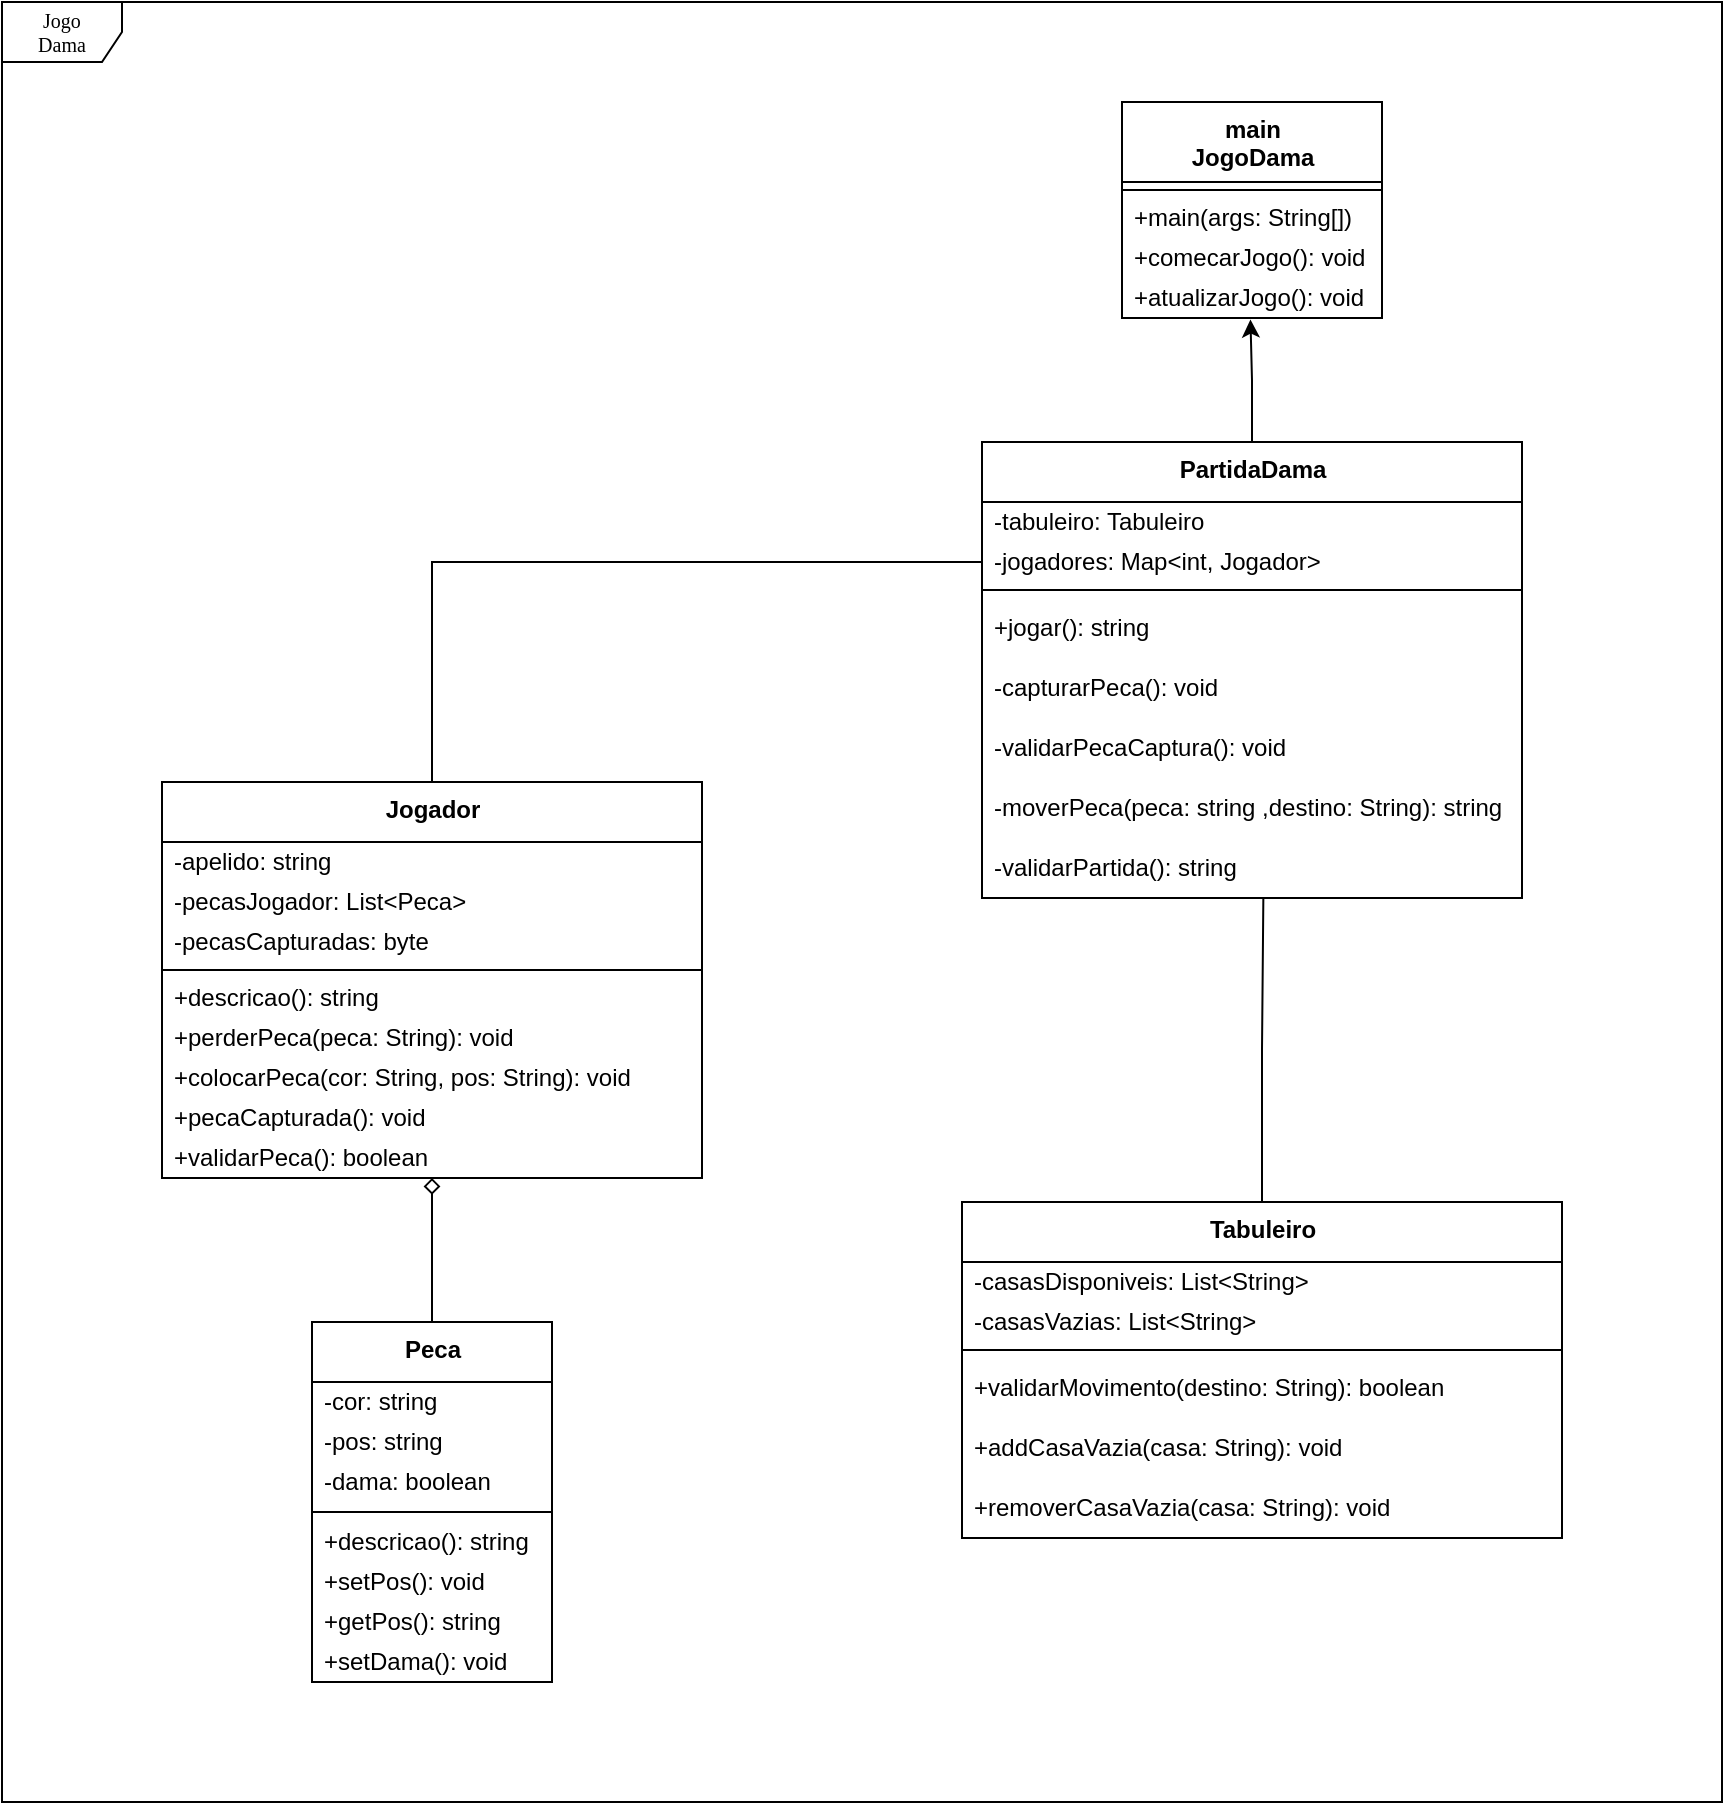 <mxfile version="21.0.6" type="device"><diagram name="Page-1" id="c4acf3e9-155e-7222-9cf6-157b1a14988f"><mxGraphModel dx="2643" dy="2055" grid="1" gridSize="10" guides="1" tooltips="1" connect="1" arrows="1" fold="1" page="1" pageScale="1" pageWidth="850" pageHeight="1100" background="none" math="0" shadow="0"><root><mxCell id="0"/><mxCell id="1" parent="0"/><mxCell id="17acba5748e5396b-1" value="Jogo&lt;br&gt;Dama" style="shape=umlFrame;whiteSpace=wrap;html=1;rounded=0;shadow=0;comic=0;labelBackgroundColor=none;strokeWidth=1;fontFamily=Verdana;fontSize=10;align=center;" parent="1" vertex="1"><mxGeometry x="-450" y="-240" width="860" height="900" as="geometry"/></mxCell><mxCell id="5d2195bd80daf111-38" style="edgeStyle=orthogonalEdgeStyle;rounded=0;html=1;dashed=1;labelBackgroundColor=none;startFill=0;endArrow=open;endFill=0;endSize=10;fontFamily=Verdana;fontSize=10;" parent="1" edge="1"><mxGeometry relative="1" as="geometry"><Array as="points"><mxPoint x="590" y="721"/></Array><mxPoint x="650" y="721" as="sourcePoint"/></mxGeometry></mxCell><mxCell id="5d2195bd80daf111-40" style="edgeStyle=orthogonalEdgeStyle;rounded=0;html=1;dashed=1;labelBackgroundColor=none;startFill=0;endArrow=open;endFill=0;endSize=10;fontFamily=Verdana;fontSize=10;" parent="1" edge="1"><mxGeometry relative="1" as="geometry"><Array as="points"/><mxPoint x="730" y="838" as="targetPoint"/></mxGeometry></mxCell><mxCell id="5d2195bd80daf111-39" style="edgeStyle=orthogonalEdgeStyle;rounded=0;html=1;dashed=1;labelBackgroundColor=none;startFill=0;endArrow=open;endFill=0;endSize=10;fontFamily=Verdana;fontSize=10;" parent="1" edge="1"><mxGeometry relative="1" as="geometry"><mxPoint x="730" y="948" as="sourcePoint"/></mxGeometry></mxCell><mxCell id="5d2195bd80daf111-35" style="edgeStyle=orthogonalEdgeStyle;rounded=0;html=1;dashed=1;labelBackgroundColor=none;startFill=0;endArrow=open;endFill=0;endSize=10;fontFamily=Verdana;fontSize=10;" parent="1" edge="1"><mxGeometry relative="1" as="geometry"><Array as="points"><mxPoint x="545" y="970"/><mxPoint x="545" y="970"/></Array><mxPoint x="545" y="963" as="sourcePoint"/></mxGeometry></mxCell><mxCell id="5d2195bd80daf111-34" style="edgeStyle=orthogonalEdgeStyle;rounded=0;html=1;dashed=1;labelBackgroundColor=none;startFill=0;endArrow=open;endFill=0;endSize=10;fontFamily=Verdana;fontSize=10;" parent="1" edge="1"><mxGeometry relative="1" as="geometry"><Array as="points"><mxPoint x="410" y="1029"/><mxPoint x="410" y="1029"/></Array><mxPoint x="380" y="1029" as="sourcePoint"/></mxGeometry></mxCell><mxCell id="5d2195bd80daf111-26" style="edgeStyle=orthogonalEdgeStyle;rounded=0;html=1;dashed=1;labelBackgroundColor=none;startFill=0;endArrow=open;endFill=0;endSize=10;fontFamily=Verdana;fontSize=10;" parent="1" edge="1"><mxGeometry relative="1" as="geometry"><Array as="points"/><mxPoint x="640" y="300" as="sourcePoint"/></mxGeometry></mxCell><mxCell id="5d2195bd80daf111-21" style="edgeStyle=orthogonalEdgeStyle;rounded=0;html=1;labelBackgroundColor=none;startFill=0;endArrow=open;endFill=0;endSize=10;fontFamily=Verdana;fontSize=10;dashed=1;" parent="1" edge="1"><mxGeometry relative="1" as="geometry"><mxPoint x="350" y="97" as="targetPoint"/></mxGeometry></mxCell><mxCell id="5d2195bd80daf111-22" style="edgeStyle=orthogonalEdgeStyle;rounded=0;html=1;exitX=1;exitY=0.75;dashed=1;labelBackgroundColor=none;startFill=0;endArrow=open;endFill=0;endSize=10;fontFamily=Verdana;fontSize=10;" parent="1" edge="1"><mxGeometry relative="1" as="geometry"><Array as="points"><mxPoint x="530" y="192"/><mxPoint x="530" y="142"/></Array><mxPoint x="250" y="192" as="sourcePoint"/></mxGeometry></mxCell><mxCell id="5d2195bd80daf111-23" style="edgeStyle=orthogonalEdgeStyle;rounded=0;html=1;dashed=1;labelBackgroundColor=none;startFill=0;endArrow=open;endFill=0;endSize=10;fontFamily=Verdana;fontSize=10;" parent="1" edge="1"><mxGeometry relative="1" as="geometry"><Array as="points"><mxPoint x="320" y="290"/><mxPoint x="320" y="120"/></Array><mxPoint x="350" y="120" as="targetPoint"/></mxGeometry></mxCell><mxCell id="5d2195bd80daf111-24" style="edgeStyle=orthogonalEdgeStyle;rounded=0;html=1;dashed=1;labelBackgroundColor=none;startFill=0;endArrow=open;endFill=0;endSize=10;fontFamily=Verdana;fontSize=10;" parent="1" edge="1"><mxGeometry relative="1" as="geometry"><Array as="points"><mxPoint x="350" y="310"/><mxPoint x="350" y="210"/><mxPoint x="550" y="210"/><mxPoint x="550" y="160"/></Array><mxPoint x="580" y="160" as="targetPoint"/></mxGeometry></mxCell><mxCell id="5d2195bd80daf111-25" style="edgeStyle=orthogonalEdgeStyle;rounded=0;html=1;dashed=1;labelBackgroundColor=none;startFill=0;endArrow=open;endFill=0;endSize=10;fontFamily=Verdana;fontSize=10;" parent="1" edge="1"><mxGeometry relative="1" as="geometry"><Array as="points"><mxPoint x="370" y="340"/><mxPoint x="370" y="300"/></Array><mxPoint x="250" y="340" as="sourcePoint"/></mxGeometry></mxCell><mxCell id="5d2195bd80daf111-27" style="edgeStyle=orthogonalEdgeStyle;rounded=0;html=1;exitX=1;exitY=0.75;dashed=1;labelBackgroundColor=none;startFill=0;endArrow=open;endFill=0;endSize=10;fontFamily=Verdana;fontSize=10;" parent="1" edge="1"><mxGeometry relative="1" as="geometry"><Array as="points"><mxPoint x="320" y="375"/><mxPoint x="320" y="440"/></Array><mxPoint x="250" y="375" as="sourcePoint"/></mxGeometry></mxCell><mxCell id="5d2195bd80daf111-28" style="edgeStyle=orthogonalEdgeStyle;rounded=0;html=1;dashed=1;labelBackgroundColor=none;startFill=0;endArrow=open;endFill=0;endSize=10;fontFamily=Verdana;fontSize=10;" parent="1" edge="1"><mxGeometry relative="1" as="geometry"><Array as="points"><mxPoint x="320" y="490"/><mxPoint x="320" y="460"/></Array><mxPoint x="250" y="490" as="sourcePoint"/></mxGeometry></mxCell><mxCell id="5d2195bd80daf111-29" style="edgeStyle=orthogonalEdgeStyle;rounded=0;html=1;dashed=1;labelBackgroundColor=none;startFill=0;endArrow=open;endFill=0;endSize=10;fontFamily=Verdana;fontSize=10;" parent="1" edge="1"><mxGeometry relative="1" as="geometry"><mxPoint x="250" y="520" as="sourcePoint"/></mxGeometry></mxCell><mxCell id="5d2195bd80daf111-31" style="edgeStyle=orthogonalEdgeStyle;rounded=0;html=1;dashed=1;labelBackgroundColor=none;startFill=0;endArrow=open;endFill=0;endSize=10;fontFamily=Verdana;fontSize=10;" parent="1" edge="1"><mxGeometry relative="1" as="geometry"><Array as="points"><mxPoint x="350" y="560"/><mxPoint x="350" y="560"/></Array><mxPoint x="250" y="560" as="sourcePoint"/></mxGeometry></mxCell><mxCell id="713Jy8k_KjDcERBPW5Wb-29" style="edgeStyle=orthogonalEdgeStyle;rounded=0;orthogonalLoop=1;jettySize=auto;html=1;entryX=0;entryY=0.5;entryDx=0;entryDy=0;endArrow=none;endFill=0;" parent="1" source="Keh9Md3Negp2viUMSGSl-1" target="713Jy8k_KjDcERBPW5Wb-4" edge="1"><mxGeometry relative="1" as="geometry"/></mxCell><mxCell id="Keh9Md3Negp2viUMSGSl-1" value="&lt;b&gt;Jogador&lt;/b&gt;" style="swimlane;fontStyle=0;align=center;verticalAlign=top;childLayout=stackLayout;horizontal=1;startSize=30;horizontalStack=0;resizeParent=1;resizeParentMax=0;resizeLast=0;collapsible=0;marginBottom=0;html=1;" parent="1" vertex="1"><mxGeometry x="-370" y="150" width="270" height="198" as="geometry"/></mxCell><mxCell id="Keh9Md3Negp2viUMSGSl-3" value="-apelido: string" style="text;html=1;strokeColor=none;fillColor=none;align=left;verticalAlign=middle;spacingLeft=4;spacingRight=4;overflow=hidden;rotatable=0;points=[[0,0.5],[1,0.5]];portConstraint=eastwest;" parent="Keh9Md3Negp2viUMSGSl-1" vertex="1"><mxGeometry y="30" width="270" height="20" as="geometry"/></mxCell><mxCell id="2wpgda565pO4SzIshCAj-7" value="-pecasJogador: List&amp;lt;Peca&amp;gt;" style="text;html=1;strokeColor=none;fillColor=none;align=left;verticalAlign=middle;spacingLeft=4;spacingRight=4;overflow=hidden;rotatable=0;points=[[0,0.5],[1,0.5]];portConstraint=eastwest;" parent="Keh9Md3Negp2viUMSGSl-1" vertex="1"><mxGeometry y="50" width="270" height="20" as="geometry"/></mxCell><mxCell id="713Jy8k_KjDcERBPW5Wb-8" value="-pecasCapturadas: byte" style="text;html=1;strokeColor=none;fillColor=none;align=left;verticalAlign=middle;spacingLeft=4;spacingRight=4;overflow=hidden;rotatable=0;points=[[0,0.5],[1,0.5]];portConstraint=eastwest;" parent="Keh9Md3Negp2viUMSGSl-1" vertex="1"><mxGeometry y="70" width="270" height="20" as="geometry"/></mxCell><mxCell id="Keh9Md3Negp2viUMSGSl-6" value="" style="line;strokeWidth=1;fillColor=none;align=left;verticalAlign=middle;spacingTop=-1;spacingLeft=3;spacingRight=3;rotatable=0;labelPosition=right;points=[];portConstraint=eastwest;" parent="Keh9Md3Negp2viUMSGSl-1" vertex="1"><mxGeometry y="90" width="270" height="8" as="geometry"/></mxCell><mxCell id="w4vNDvvcDiFYVZXinLCt-1" value="+descricao(): string" style="text;html=1;strokeColor=none;fillColor=none;align=left;verticalAlign=middle;spacingLeft=4;spacingRight=4;overflow=hidden;rotatable=0;points=[[0,0.5],[1,0.5]];portConstraint=eastwest;" parent="Keh9Md3Negp2viUMSGSl-1" vertex="1"><mxGeometry y="98" width="270" height="20" as="geometry"/></mxCell><mxCell id="qogbz3wFLKQBSqNioTML-4" value="+perderPeca(peca: String): void" style="text;html=1;strokeColor=none;fillColor=none;align=left;verticalAlign=middle;spacingLeft=4;spacingRight=4;overflow=hidden;rotatable=0;points=[[0,0.5],[1,0.5]];portConstraint=eastwest;" parent="Keh9Md3Negp2viUMSGSl-1" vertex="1"><mxGeometry y="118" width="270" height="20" as="geometry"/></mxCell><mxCell id="qogbz3wFLKQBSqNioTML-5" value="+colocarPeca(cor: String, pos: String): void" style="text;html=1;strokeColor=none;fillColor=none;align=left;verticalAlign=middle;spacingLeft=4;spacingRight=4;overflow=hidden;rotatable=0;points=[[0,0.5],[1,0.5]];portConstraint=eastwest;" parent="Keh9Md3Negp2viUMSGSl-1" vertex="1"><mxGeometry y="138" width="270" height="20" as="geometry"/></mxCell><mxCell id="qogbz3wFLKQBSqNioTML-67" value="+pecaCapturada(): void" style="text;html=1;strokeColor=none;fillColor=none;align=left;verticalAlign=middle;spacingLeft=4;spacingRight=4;overflow=hidden;rotatable=0;points=[[0,0.5],[1,0.5]];portConstraint=eastwest;" parent="Keh9Md3Negp2viUMSGSl-1" vertex="1"><mxGeometry y="158" width="270" height="20" as="geometry"/></mxCell><mxCell id="qogbz3wFLKQBSqNioTML-6" value="+validarPeca(): boolean" style="text;html=1;strokeColor=none;fillColor=none;align=left;verticalAlign=middle;spacingLeft=4;spacingRight=4;overflow=hidden;rotatable=0;points=[[0,0.5],[1,0.5]];portConstraint=eastwest;" parent="Keh9Md3Negp2viUMSGSl-1" vertex="1"><mxGeometry y="178" width="270" height="20" as="geometry"/></mxCell><mxCell id="2wpgda565pO4SzIshCAj-16" style="edgeStyle=orthogonalEdgeStyle;rounded=0;orthogonalLoop=1;jettySize=auto;html=1;exitX=0.5;exitY=0;exitDx=0;exitDy=0;entryX=0.5;entryY=1;entryDx=0;entryDy=0;endArrow=diamond;endFill=0;" parent="1" source="Keh9Md3Negp2viUMSGSl-9" target="Keh9Md3Negp2viUMSGSl-1" edge="1"><mxGeometry relative="1" as="geometry"/></mxCell><mxCell id="Keh9Md3Negp2viUMSGSl-9" value="&lt;b&gt;Peca&lt;/b&gt;" style="swimlane;fontStyle=0;align=center;verticalAlign=top;childLayout=stackLayout;horizontal=1;startSize=30;horizontalStack=0;resizeParent=1;resizeParentMax=0;resizeLast=0;collapsible=0;marginBottom=0;html=1;" parent="1" vertex="1"><mxGeometry x="-295" y="420" width="120" height="180" as="geometry"/></mxCell><mxCell id="Keh9Md3Negp2viUMSGSl-11" value="-cor: string" style="text;html=1;strokeColor=none;fillColor=none;align=left;verticalAlign=middle;spacingLeft=4;spacingRight=4;overflow=hidden;rotatable=0;points=[[0,0.5],[1,0.5]];portConstraint=eastwest;" parent="Keh9Md3Negp2viUMSGSl-9" vertex="1"><mxGeometry y="30" width="120" height="20" as="geometry"/></mxCell><mxCell id="IvOtQpHJePnwfla1mtjh-27" value="-pos: string" style="text;html=1;strokeColor=none;fillColor=none;align=left;verticalAlign=middle;spacingLeft=4;spacingRight=4;overflow=hidden;rotatable=0;points=[[0,0.5],[1,0.5]];portConstraint=eastwest;" parent="Keh9Md3Negp2viUMSGSl-9" vertex="1"><mxGeometry y="50" width="120" height="20" as="geometry"/></mxCell><mxCell id="2wpgda565pO4SzIshCAj-10" value="-dama: boolean" style="text;html=1;strokeColor=none;fillColor=none;align=left;verticalAlign=middle;spacingLeft=4;spacingRight=4;overflow=hidden;rotatable=0;points=[[0,0.5],[1,0.5]];portConstraint=eastwest;" parent="Keh9Md3Negp2viUMSGSl-9" vertex="1"><mxGeometry y="70" width="120" height="20" as="geometry"/></mxCell><mxCell id="Keh9Md3Negp2viUMSGSl-14" value="" style="line;strokeWidth=1;fillColor=none;align=left;verticalAlign=middle;spacingTop=-1;spacingLeft=3;spacingRight=3;rotatable=0;labelPosition=right;points=[];portConstraint=eastwest;" parent="Keh9Md3Negp2viUMSGSl-9" vertex="1"><mxGeometry y="90" width="120" height="10" as="geometry"/></mxCell><mxCell id="Keh9Md3Negp2viUMSGSl-16" value="+descricao(): string" style="text;html=1;strokeColor=none;fillColor=none;align=left;verticalAlign=middle;spacingLeft=4;spacingRight=4;overflow=hidden;rotatable=0;points=[[0,0.5],[1,0.5]];portConstraint=eastwest;" parent="Keh9Md3Negp2viUMSGSl-9" vertex="1"><mxGeometry y="100" width="120" height="20" as="geometry"/></mxCell><mxCell id="qogbz3wFLKQBSqNioTML-1" value="+setPos(): void" style="text;html=1;strokeColor=none;fillColor=none;align=left;verticalAlign=middle;spacingLeft=4;spacingRight=4;overflow=hidden;rotatable=0;points=[[0,0.5],[1,0.5]];portConstraint=eastwest;" parent="Keh9Md3Negp2viUMSGSl-9" vertex="1"><mxGeometry y="120" width="120" height="20" as="geometry"/></mxCell><mxCell id="qogbz3wFLKQBSqNioTML-2" value="+getPos(): string" style="text;html=1;strokeColor=none;fillColor=none;align=left;verticalAlign=middle;spacingLeft=4;spacingRight=4;overflow=hidden;rotatable=0;points=[[0,0.5],[1,0.5]];portConstraint=eastwest;" parent="Keh9Md3Negp2viUMSGSl-9" vertex="1"><mxGeometry y="140" width="120" height="20" as="geometry"/></mxCell><mxCell id="qogbz3wFLKQBSqNioTML-3" value="+setDama(): void" style="text;html=1;strokeColor=none;fillColor=none;align=left;verticalAlign=middle;spacingLeft=4;spacingRight=4;overflow=hidden;rotatable=0;points=[[0,0.5],[1,0.5]];portConstraint=eastwest;" parent="Keh9Md3Negp2viUMSGSl-9" vertex="1"><mxGeometry y="160" width="120" height="20" as="geometry"/></mxCell><mxCell id="qogbz3wFLKQBSqNioTML-9" style="edgeStyle=orthogonalEdgeStyle;rounded=0;orthogonalLoop=1;jettySize=auto;html=1;entryX=0.521;entryY=1.013;entryDx=0;entryDy=0;entryPerimeter=0;endArrow=none;endFill=0;" parent="1" source="Keh9Md3Negp2viUMSGSl-25" target="qogbz3wFLKQBSqNioTML-7" edge="1"><mxGeometry relative="1" as="geometry"/></mxCell><mxCell id="Keh9Md3Negp2viUMSGSl-25" value="&lt;b&gt;Tabuleiro&lt;br&gt;&lt;/b&gt;" style="swimlane;fontStyle=0;align=center;verticalAlign=top;childLayout=stackLayout;horizontal=1;startSize=30;horizontalStack=0;resizeParent=1;resizeParentMax=0;resizeLast=0;collapsible=0;marginBottom=0;html=1;" parent="1" vertex="1"><mxGeometry x="30" y="360" width="300" height="168" as="geometry"/></mxCell><mxCell id="713Jy8k_KjDcERBPW5Wb-1" value="-casasDisponiveis: List&amp;lt;String&amp;gt;&amp;nbsp;" style="text;html=1;strokeColor=none;fillColor=none;align=left;verticalAlign=middle;spacingLeft=4;spacingRight=4;overflow=hidden;rotatable=0;points=[[0,0.5],[1,0.5]];portConstraint=eastwest;" parent="Keh9Md3Negp2viUMSGSl-25" vertex="1"><mxGeometry y="30" width="300" height="20" as="geometry"/></mxCell><mxCell id="n_7vxLycrx_K57SjDpYp-1" value="-casasVazias: List&amp;lt;String&amp;gt;" style="text;html=1;strokeColor=none;fillColor=none;align=left;verticalAlign=middle;spacingLeft=4;spacingRight=4;overflow=hidden;rotatable=0;points=[[0,0.5],[1,0.5]];portConstraint=eastwest;" parent="Keh9Md3Negp2viUMSGSl-25" vertex="1"><mxGeometry y="50" width="300" height="20" as="geometry"/></mxCell><mxCell id="Keh9Md3Negp2viUMSGSl-27" value="" style="line;strokeWidth=1;fillColor=none;align=left;verticalAlign=middle;spacingTop=-1;spacingLeft=3;spacingRight=3;rotatable=0;labelPosition=right;points=[];portConstraint=eastwest;" parent="Keh9Md3Negp2viUMSGSl-25" vertex="1"><mxGeometry y="70" width="300" height="8" as="geometry"/></mxCell><mxCell id="713Jy8k_KjDcERBPW5Wb-15" value="+validarMovimento(destino: String): boolean" style="text;html=1;strokeColor=none;fillColor=none;align=left;verticalAlign=middle;spacingLeft=4;spacingRight=4;overflow=hidden;rotatable=0;points=[[0,0.5],[1,0.5]];portConstraint=eastwest;" parent="Keh9Md3Negp2viUMSGSl-25" vertex="1"><mxGeometry y="78" width="300" height="30" as="geometry"/></mxCell><mxCell id="n_7vxLycrx_K57SjDpYp-2" value="+addCasaVazia(casa: String): void" style="text;html=1;strokeColor=none;fillColor=none;align=left;verticalAlign=middle;spacingLeft=4;spacingRight=4;overflow=hidden;rotatable=0;points=[[0,0.5],[1,0.5]];portConstraint=eastwest;" parent="Keh9Md3Negp2viUMSGSl-25" vertex="1"><mxGeometry y="108" width="300" height="30" as="geometry"/></mxCell><mxCell id="n_7vxLycrx_K57SjDpYp-3" value="+removerCasaVazia(casa: String): void" style="text;html=1;strokeColor=none;fillColor=none;align=left;verticalAlign=middle;spacingLeft=4;spacingRight=4;overflow=hidden;rotatable=0;points=[[0,0.5],[1,0.5]];portConstraint=eastwest;" parent="Keh9Md3Negp2viUMSGSl-25" vertex="1"><mxGeometry y="138" width="300" height="30" as="geometry"/></mxCell><mxCell id="Keh9Md3Negp2viUMSGSl-30" value="&lt;b&gt;main&lt;br&gt;JogoDama&lt;br&gt;&lt;/b&gt;" style="swimlane;fontStyle=0;align=center;verticalAlign=top;childLayout=stackLayout;horizontal=1;startSize=40;horizontalStack=0;resizeParent=1;resizeParentMax=0;resizeLast=0;collapsible=0;marginBottom=0;html=1;" parent="1" vertex="1"><mxGeometry x="110" y="-190" width="130" height="108" as="geometry"/></mxCell><mxCell id="Keh9Md3Negp2viUMSGSl-32" value="" style="line;strokeWidth=1;fillColor=none;align=left;verticalAlign=middle;spacingTop=-1;spacingLeft=3;spacingRight=3;rotatable=0;labelPosition=right;points=[];portConstraint=eastwest;" parent="Keh9Md3Negp2viUMSGSl-30" vertex="1"><mxGeometry y="40" width="130" height="8" as="geometry"/></mxCell><mxCell id="Keh9Md3Negp2viUMSGSl-33" value="+main(args:&amp;nbsp;String[])" style="text;html=1;strokeColor=none;fillColor=none;align=left;verticalAlign=middle;spacingLeft=4;spacingRight=4;overflow=hidden;rotatable=0;points=[[0,0.5],[1,0.5]];portConstraint=eastwest;" parent="Keh9Md3Negp2viUMSGSl-30" vertex="1"><mxGeometry y="48" width="130" height="20" as="geometry"/></mxCell><mxCell id="Keh9Md3Negp2viUMSGSl-28" value="+comecarJogo(): void" style="text;html=1;strokeColor=none;fillColor=none;align=left;verticalAlign=middle;spacingLeft=4;spacingRight=4;overflow=hidden;rotatable=0;points=[[0,0.5],[1,0.5]];portConstraint=eastwest;" parent="Keh9Md3Negp2viUMSGSl-30" vertex="1"><mxGeometry y="68" width="130" height="20" as="geometry"/></mxCell><mxCell id="2wpgda565pO4SzIshCAj-17" value="+atualizarJogo(): void" style="text;html=1;strokeColor=none;fillColor=none;align=left;verticalAlign=middle;spacingLeft=4;spacingRight=4;overflow=hidden;rotatable=0;points=[[0,0.5],[1,0.5]];portConstraint=eastwest;" parent="Keh9Md3Negp2viUMSGSl-30" vertex="1"><mxGeometry y="88" width="130" height="20" as="geometry"/></mxCell><mxCell id="713Jy8k_KjDcERBPW5Wb-27" style="edgeStyle=orthogonalEdgeStyle;rounded=0;orthogonalLoop=1;jettySize=auto;html=1;entryX=0.494;entryY=1.04;entryDx=0;entryDy=0;entryPerimeter=0;" parent="1" source="713Jy8k_KjDcERBPW5Wb-16" target="2wpgda565pO4SzIshCAj-17" edge="1"><mxGeometry relative="1" as="geometry"/></mxCell><mxCell id="713Jy8k_KjDcERBPW5Wb-16" value="&lt;b&gt;PartidaDama&lt;br&gt;&lt;/b&gt;" style="swimlane;fontStyle=0;align=center;verticalAlign=top;childLayout=stackLayout;horizontal=1;startSize=30;horizontalStack=0;resizeParent=1;resizeParentMax=0;resizeLast=0;collapsible=0;marginBottom=0;html=1;" parent="1" vertex="1"><mxGeometry x="40" y="-20" width="270" height="228" as="geometry"/></mxCell><mxCell id="713Jy8k_KjDcERBPW5Wb-22" value="-tabuleiro: Tabuleiro" style="text;html=1;strokeColor=none;fillColor=none;align=left;verticalAlign=middle;spacingLeft=4;spacingRight=4;overflow=hidden;rotatable=0;points=[[0,0.5],[1,0.5]];portConstraint=eastwest;" parent="713Jy8k_KjDcERBPW5Wb-16" vertex="1"><mxGeometry y="30" width="270" height="20" as="geometry"/></mxCell><mxCell id="713Jy8k_KjDcERBPW5Wb-4" value="-jogadores: Map&amp;lt;int, Jogador&amp;gt;" style="text;html=1;strokeColor=none;fillColor=none;align=left;verticalAlign=middle;spacingLeft=4;spacingRight=4;overflow=hidden;rotatable=0;points=[[0,0.5],[1,0.5]];portConstraint=eastwest;" parent="713Jy8k_KjDcERBPW5Wb-16" vertex="1"><mxGeometry y="50" width="270" height="20" as="geometry"/></mxCell><mxCell id="713Jy8k_KjDcERBPW5Wb-17" value="" style="line;strokeWidth=1;fillColor=none;align=left;verticalAlign=middle;spacingTop=-1;spacingLeft=3;spacingRight=3;rotatable=0;labelPosition=right;points=[];portConstraint=eastwest;" parent="713Jy8k_KjDcERBPW5Wb-16" vertex="1"><mxGeometry y="70" width="270" height="8" as="geometry"/></mxCell><mxCell id="713Jy8k_KjDcERBPW5Wb-23" value="+jogar(): string" style="text;html=1;strokeColor=none;fillColor=none;align=left;verticalAlign=middle;spacingLeft=4;spacingRight=4;overflow=hidden;rotatable=0;points=[[0,0.5],[1,0.5]];portConstraint=eastwest;" parent="713Jy8k_KjDcERBPW5Wb-16" vertex="1"><mxGeometry y="78" width="270" height="30" as="geometry"/></mxCell><mxCell id="713Jy8k_KjDcERBPW5Wb-13" value="-capturarPeca(): void" style="text;html=1;strokeColor=none;fillColor=none;align=left;verticalAlign=middle;spacingLeft=4;spacingRight=4;overflow=hidden;rotatable=0;points=[[0,0.5],[1,0.5]];portConstraint=eastwest;" parent="713Jy8k_KjDcERBPW5Wb-16" vertex="1"><mxGeometry y="108" width="270" height="30" as="geometry"/></mxCell><mxCell id="2wpgda565pO4SzIshCAj-9" style="edgeStyle=orthogonalEdgeStyle;rounded=0;orthogonalLoop=1;jettySize=auto;html=1;exitX=1;exitY=0.5;exitDx=0;exitDy=0;" parent="713Jy8k_KjDcERBPW5Wb-16" source="2wpgda565pO4SzIshCAj-3" target="2wpgda565pO4SzIshCAj-3" edge="1"><mxGeometry relative="1" as="geometry"/></mxCell><mxCell id="w4vNDvvcDiFYVZXinLCt-2" value="-validarPecaCaptura(): void" style="text;html=1;strokeColor=none;fillColor=none;align=left;verticalAlign=middle;spacingLeft=4;spacingRight=4;overflow=hidden;rotatable=0;points=[[0,0.5],[1,0.5]];portConstraint=eastwest;" parent="713Jy8k_KjDcERBPW5Wb-16" vertex="1"><mxGeometry y="138" width="270" height="30" as="geometry"/></mxCell><mxCell id="2wpgda565pO4SzIshCAj-3" value="-moverPeca(peca: string ,destino: String): string" style="text;html=1;strokeColor=none;fillColor=none;align=left;verticalAlign=middle;spacingLeft=4;spacingRight=4;overflow=hidden;rotatable=0;points=[[0,0.5],[1,0.5]];portConstraint=eastwest;" parent="713Jy8k_KjDcERBPW5Wb-16" vertex="1"><mxGeometry y="168" width="270" height="30" as="geometry"/></mxCell><mxCell id="qogbz3wFLKQBSqNioTML-7" value="-validarPartida(): string" style="text;html=1;strokeColor=none;fillColor=none;align=left;verticalAlign=middle;spacingLeft=4;spacingRight=4;overflow=hidden;rotatable=0;points=[[0,0.5],[1,0.5]];portConstraint=eastwest;" parent="713Jy8k_KjDcERBPW5Wb-16" vertex="1"><mxGeometry y="198" width="270" height="30" as="geometry"/></mxCell></root></mxGraphModel></diagram></mxfile>